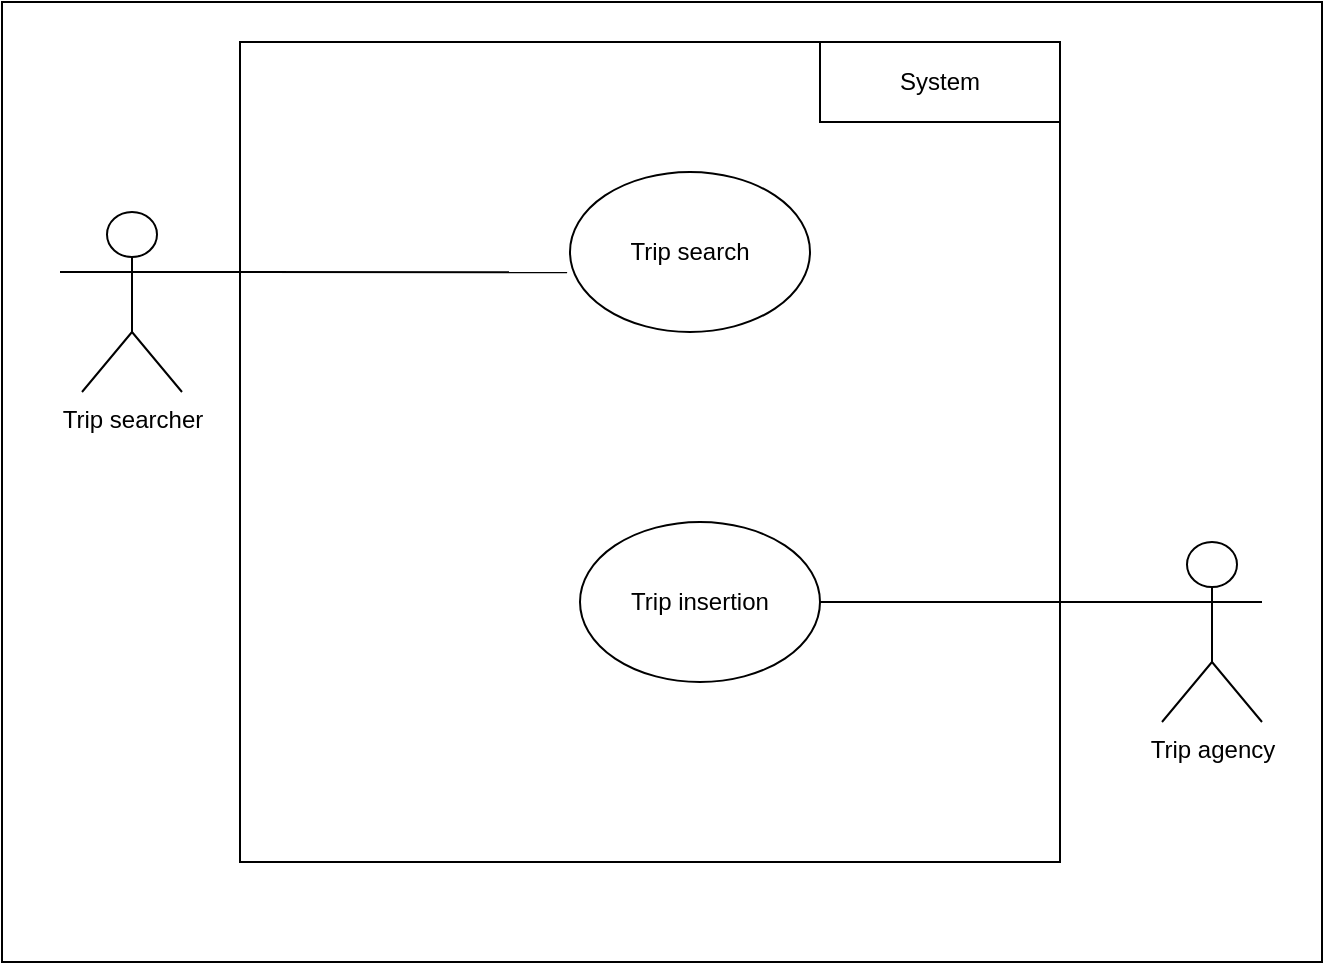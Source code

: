 <mxfile>
    <diagram id="RZwQMzNmUNwlaGiOf6gc" name="Page-1">
        <mxGraphModel dx="1002" dy="585" grid="1" gridSize="10" guides="1" tooltips="1" connect="1" arrows="1" fold="1" page="1" pageScale="1" pageWidth="850" pageHeight="1100" math="0" shadow="0">
            <root>
                <mxCell id="0"/>
                <mxCell id="1" parent="0"/>
                <mxCell id="20" value="" style="rounded=0;whiteSpace=wrap;html=1;" vertex="1" parent="1">
                    <mxGeometry x="130" y="90" width="660" height="480" as="geometry"/>
                </mxCell>
                <mxCell id="21" value="" style="whiteSpace=wrap;html=1;aspect=fixed;" vertex="1" parent="1">
                    <mxGeometry x="249" y="110" width="410" height="410" as="geometry"/>
                </mxCell>
                <mxCell id="22" value="System" style="rounded=0;whiteSpace=wrap;html=1;" vertex="1" parent="1">
                    <mxGeometry x="539" y="110" width="120" height="40" as="geometry"/>
                </mxCell>
                <mxCell id="23" value="Trip searcher" style="shape=umlActor;verticalLabelPosition=bottom;verticalAlign=top;html=1;outlineConnect=0;" vertex="1" parent="1">
                    <mxGeometry x="170" y="195" width="50" height="90" as="geometry"/>
                </mxCell>
                <mxCell id="24" value="Trip search" style="ellipse;whiteSpace=wrap;html=1;" vertex="1" parent="1">
                    <mxGeometry x="414" y="175" width="120" height="80" as="geometry"/>
                </mxCell>
                <mxCell id="25" value="" style="endArrow=none;html=1;entryX=-0.012;entryY=0.627;entryDx=0;entryDy=0;entryPerimeter=0;" edge="1" parent="1" target="24">
                    <mxGeometry width="50" height="50" relative="1" as="geometry">
                        <mxPoint x="159" y="225" as="sourcePoint"/>
                        <mxPoint x="449" y="240" as="targetPoint"/>
                    </mxGeometry>
                </mxCell>
                <mxCell id="26" value="Trip agency" style="shape=umlActor;verticalLabelPosition=bottom;verticalAlign=top;html=1;outlineConnect=0;" vertex="1" parent="1">
                    <mxGeometry x="710" y="360" width="50" height="90" as="geometry"/>
                </mxCell>
                <mxCell id="27" value="Trip insertion" style="ellipse;whiteSpace=wrap;html=1;" vertex="1" parent="1">
                    <mxGeometry x="419" y="350" width="120" height="80" as="geometry"/>
                </mxCell>
                <mxCell id="28" value="" style="endArrow=none;html=1;entryX=0.707;entryY=0.683;entryDx=0;entryDy=0;entryPerimeter=0;exitX=0;exitY=0.333;exitDx=0;exitDy=0;exitPerimeter=0;" edge="1" parent="1" source="26" target="21">
                    <mxGeometry width="50" height="50" relative="1" as="geometry">
                        <mxPoint x="389" y="280" as="sourcePoint"/>
                        <mxPoint x="439" y="230" as="targetPoint"/>
                    </mxGeometry>
                </mxCell>
            </root>
        </mxGraphModel>
    </diagram>
</mxfile>